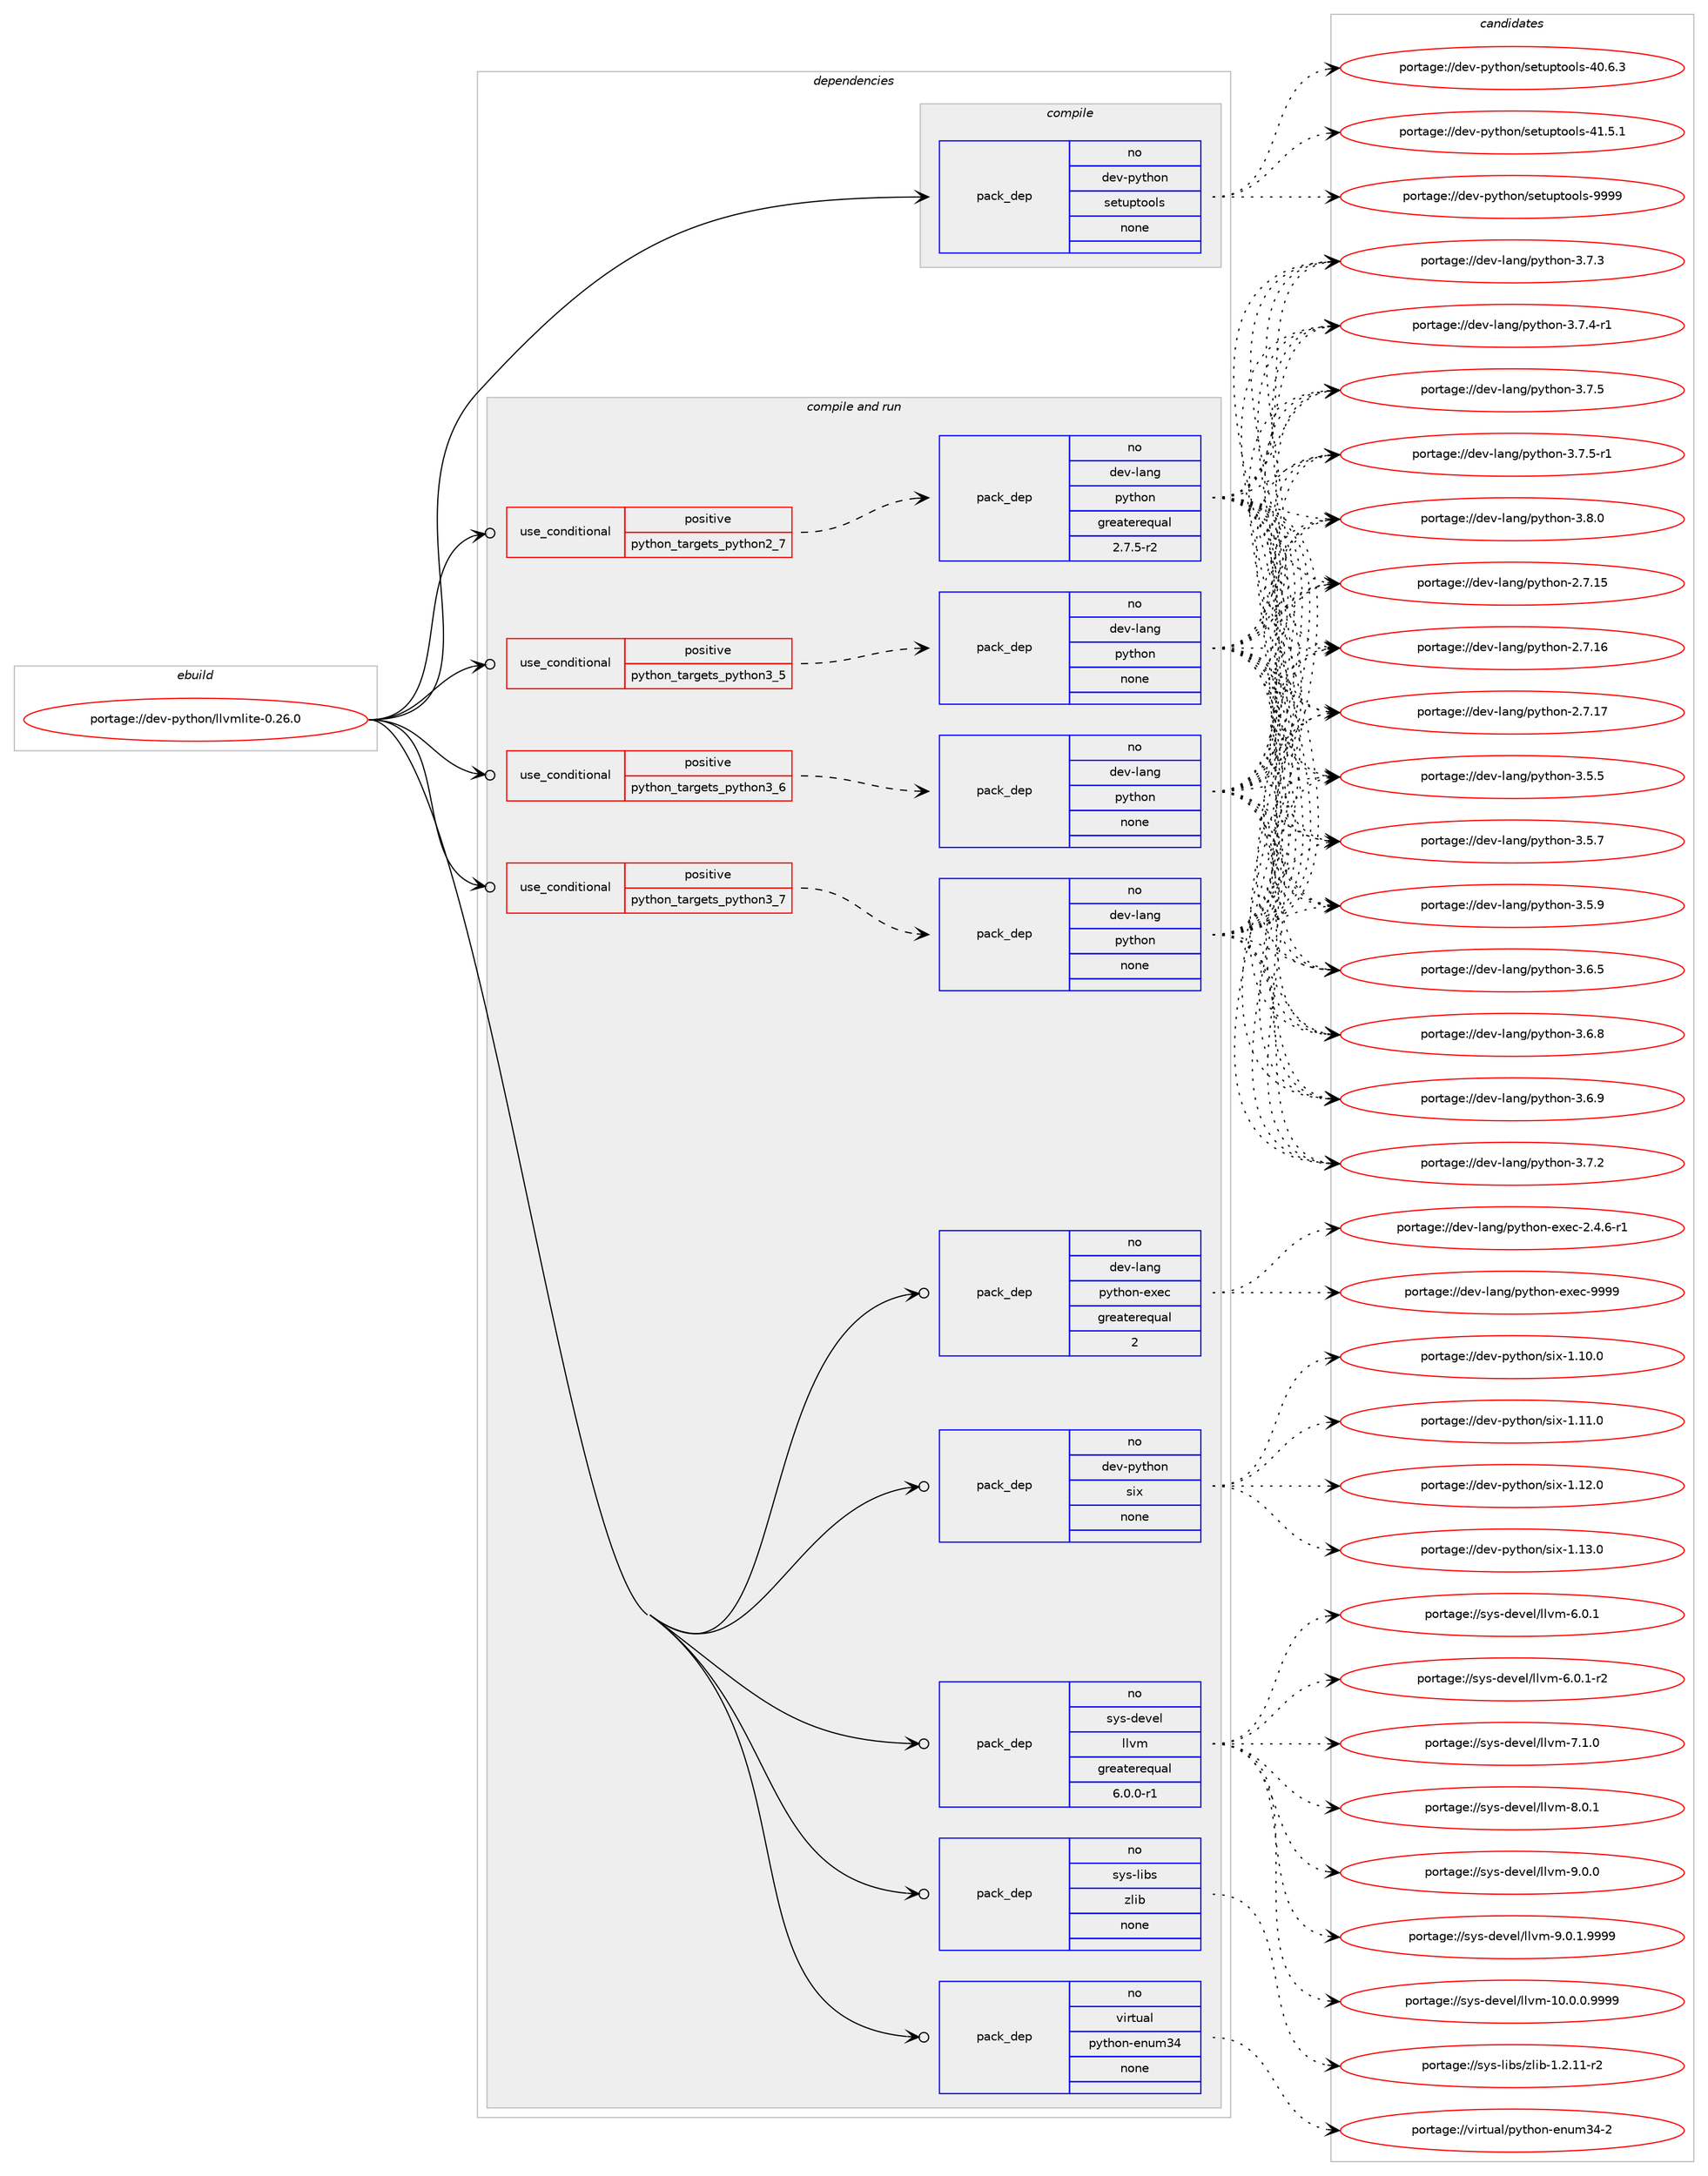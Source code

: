 digraph prolog {

# *************
# Graph options
# *************

newrank=true;
concentrate=true;
compound=true;
graph [rankdir=LR,fontname=Helvetica,fontsize=10,ranksep=1.5];#, ranksep=2.5, nodesep=0.2];
edge  [arrowhead=vee];
node  [fontname=Helvetica,fontsize=10];

# **********
# The ebuild
# **********

subgraph cluster_leftcol {
color=gray;
rank=same;
label=<<i>ebuild</i>>;
id [label="portage://dev-python/llvmlite-0.26.0", color=red, width=4, href="../dev-python/llvmlite-0.26.0.svg"];
}

# ****************
# The dependencies
# ****************

subgraph cluster_midcol {
color=gray;
label=<<i>dependencies</i>>;
subgraph cluster_compile {
fillcolor="#eeeeee";
style=filled;
label=<<i>compile</i>>;
subgraph pack113467 {
dependency148116 [label=<<TABLE BORDER="0" CELLBORDER="1" CELLSPACING="0" CELLPADDING="4" WIDTH="220"><TR><TD ROWSPAN="6" CELLPADDING="30">pack_dep</TD></TR><TR><TD WIDTH="110">no</TD></TR><TR><TD>dev-python</TD></TR><TR><TD>setuptools</TD></TR><TR><TD>none</TD></TR><TR><TD></TD></TR></TABLE>>, shape=none, color=blue];
}
id:e -> dependency148116:w [weight=20,style="solid",arrowhead="vee"];
}
subgraph cluster_compileandrun {
fillcolor="#eeeeee";
style=filled;
label=<<i>compile and run</i>>;
subgraph cond31324 {
dependency148117 [label=<<TABLE BORDER="0" CELLBORDER="1" CELLSPACING="0" CELLPADDING="4"><TR><TD ROWSPAN="3" CELLPADDING="10">use_conditional</TD></TR><TR><TD>positive</TD></TR><TR><TD>python_targets_python2_7</TD></TR></TABLE>>, shape=none, color=red];
subgraph pack113468 {
dependency148118 [label=<<TABLE BORDER="0" CELLBORDER="1" CELLSPACING="0" CELLPADDING="4" WIDTH="220"><TR><TD ROWSPAN="6" CELLPADDING="30">pack_dep</TD></TR><TR><TD WIDTH="110">no</TD></TR><TR><TD>dev-lang</TD></TR><TR><TD>python</TD></TR><TR><TD>greaterequal</TD></TR><TR><TD>2.7.5-r2</TD></TR></TABLE>>, shape=none, color=blue];
}
dependency148117:e -> dependency148118:w [weight=20,style="dashed",arrowhead="vee"];
}
id:e -> dependency148117:w [weight=20,style="solid",arrowhead="odotvee"];
subgraph cond31325 {
dependency148119 [label=<<TABLE BORDER="0" CELLBORDER="1" CELLSPACING="0" CELLPADDING="4"><TR><TD ROWSPAN="3" CELLPADDING="10">use_conditional</TD></TR><TR><TD>positive</TD></TR><TR><TD>python_targets_python3_5</TD></TR></TABLE>>, shape=none, color=red];
subgraph pack113469 {
dependency148120 [label=<<TABLE BORDER="0" CELLBORDER="1" CELLSPACING="0" CELLPADDING="4" WIDTH="220"><TR><TD ROWSPAN="6" CELLPADDING="30">pack_dep</TD></TR><TR><TD WIDTH="110">no</TD></TR><TR><TD>dev-lang</TD></TR><TR><TD>python</TD></TR><TR><TD>none</TD></TR><TR><TD></TD></TR></TABLE>>, shape=none, color=blue];
}
dependency148119:e -> dependency148120:w [weight=20,style="dashed",arrowhead="vee"];
}
id:e -> dependency148119:w [weight=20,style="solid",arrowhead="odotvee"];
subgraph cond31326 {
dependency148121 [label=<<TABLE BORDER="0" CELLBORDER="1" CELLSPACING="0" CELLPADDING="4"><TR><TD ROWSPAN="3" CELLPADDING="10">use_conditional</TD></TR><TR><TD>positive</TD></TR><TR><TD>python_targets_python3_6</TD></TR></TABLE>>, shape=none, color=red];
subgraph pack113470 {
dependency148122 [label=<<TABLE BORDER="0" CELLBORDER="1" CELLSPACING="0" CELLPADDING="4" WIDTH="220"><TR><TD ROWSPAN="6" CELLPADDING="30">pack_dep</TD></TR><TR><TD WIDTH="110">no</TD></TR><TR><TD>dev-lang</TD></TR><TR><TD>python</TD></TR><TR><TD>none</TD></TR><TR><TD></TD></TR></TABLE>>, shape=none, color=blue];
}
dependency148121:e -> dependency148122:w [weight=20,style="dashed",arrowhead="vee"];
}
id:e -> dependency148121:w [weight=20,style="solid",arrowhead="odotvee"];
subgraph cond31327 {
dependency148123 [label=<<TABLE BORDER="0" CELLBORDER="1" CELLSPACING="0" CELLPADDING="4"><TR><TD ROWSPAN="3" CELLPADDING="10">use_conditional</TD></TR><TR><TD>positive</TD></TR><TR><TD>python_targets_python3_7</TD></TR></TABLE>>, shape=none, color=red];
subgraph pack113471 {
dependency148124 [label=<<TABLE BORDER="0" CELLBORDER="1" CELLSPACING="0" CELLPADDING="4" WIDTH="220"><TR><TD ROWSPAN="6" CELLPADDING="30">pack_dep</TD></TR><TR><TD WIDTH="110">no</TD></TR><TR><TD>dev-lang</TD></TR><TR><TD>python</TD></TR><TR><TD>none</TD></TR><TR><TD></TD></TR></TABLE>>, shape=none, color=blue];
}
dependency148123:e -> dependency148124:w [weight=20,style="dashed",arrowhead="vee"];
}
id:e -> dependency148123:w [weight=20,style="solid",arrowhead="odotvee"];
subgraph pack113472 {
dependency148125 [label=<<TABLE BORDER="0" CELLBORDER="1" CELLSPACING="0" CELLPADDING="4" WIDTH="220"><TR><TD ROWSPAN="6" CELLPADDING="30">pack_dep</TD></TR><TR><TD WIDTH="110">no</TD></TR><TR><TD>dev-lang</TD></TR><TR><TD>python-exec</TD></TR><TR><TD>greaterequal</TD></TR><TR><TD>2</TD></TR></TABLE>>, shape=none, color=blue];
}
id:e -> dependency148125:w [weight=20,style="solid",arrowhead="odotvee"];
subgraph pack113473 {
dependency148126 [label=<<TABLE BORDER="0" CELLBORDER="1" CELLSPACING="0" CELLPADDING="4" WIDTH="220"><TR><TD ROWSPAN="6" CELLPADDING="30">pack_dep</TD></TR><TR><TD WIDTH="110">no</TD></TR><TR><TD>dev-python</TD></TR><TR><TD>six</TD></TR><TR><TD>none</TD></TR><TR><TD></TD></TR></TABLE>>, shape=none, color=blue];
}
id:e -> dependency148126:w [weight=20,style="solid",arrowhead="odotvee"];
subgraph pack113474 {
dependency148127 [label=<<TABLE BORDER="0" CELLBORDER="1" CELLSPACING="0" CELLPADDING="4" WIDTH="220"><TR><TD ROWSPAN="6" CELLPADDING="30">pack_dep</TD></TR><TR><TD WIDTH="110">no</TD></TR><TR><TD>sys-devel</TD></TR><TR><TD>llvm</TD></TR><TR><TD>greaterequal</TD></TR><TR><TD>6.0.0-r1</TD></TR></TABLE>>, shape=none, color=blue];
}
id:e -> dependency148127:w [weight=20,style="solid",arrowhead="odotvee"];
subgraph pack113475 {
dependency148128 [label=<<TABLE BORDER="0" CELLBORDER="1" CELLSPACING="0" CELLPADDING="4" WIDTH="220"><TR><TD ROWSPAN="6" CELLPADDING="30">pack_dep</TD></TR><TR><TD WIDTH="110">no</TD></TR><TR><TD>sys-libs</TD></TR><TR><TD>zlib</TD></TR><TR><TD>none</TD></TR><TR><TD></TD></TR></TABLE>>, shape=none, color=blue];
}
id:e -> dependency148128:w [weight=20,style="solid",arrowhead="odotvee"];
subgraph pack113476 {
dependency148129 [label=<<TABLE BORDER="0" CELLBORDER="1" CELLSPACING="0" CELLPADDING="4" WIDTH="220"><TR><TD ROWSPAN="6" CELLPADDING="30">pack_dep</TD></TR><TR><TD WIDTH="110">no</TD></TR><TR><TD>virtual</TD></TR><TR><TD>python-enum34</TD></TR><TR><TD>none</TD></TR><TR><TD></TD></TR></TABLE>>, shape=none, color=blue];
}
id:e -> dependency148129:w [weight=20,style="solid",arrowhead="odotvee"];
}
subgraph cluster_run {
fillcolor="#eeeeee";
style=filled;
label=<<i>run</i>>;
}
}

# **************
# The candidates
# **************

subgraph cluster_choices {
rank=same;
color=gray;
label=<<i>candidates</i>>;

subgraph choice113467 {
color=black;
nodesep=1;
choiceportage100101118451121211161041111104711510111611711211611111110811545524846544651 [label="portage://dev-python/setuptools-40.6.3", color=red, width=4,href="../dev-python/setuptools-40.6.3.svg"];
choiceportage100101118451121211161041111104711510111611711211611111110811545524946534649 [label="portage://dev-python/setuptools-41.5.1", color=red, width=4,href="../dev-python/setuptools-41.5.1.svg"];
choiceportage10010111845112121116104111110471151011161171121161111111081154557575757 [label="portage://dev-python/setuptools-9999", color=red, width=4,href="../dev-python/setuptools-9999.svg"];
dependency148116:e -> choiceportage100101118451121211161041111104711510111611711211611111110811545524846544651:w [style=dotted,weight="100"];
dependency148116:e -> choiceportage100101118451121211161041111104711510111611711211611111110811545524946534649:w [style=dotted,weight="100"];
dependency148116:e -> choiceportage10010111845112121116104111110471151011161171121161111111081154557575757:w [style=dotted,weight="100"];
}
subgraph choice113468 {
color=black;
nodesep=1;
choiceportage10010111845108971101034711212111610411111045504655464953 [label="portage://dev-lang/python-2.7.15", color=red, width=4,href="../dev-lang/python-2.7.15.svg"];
choiceportage10010111845108971101034711212111610411111045504655464954 [label="portage://dev-lang/python-2.7.16", color=red, width=4,href="../dev-lang/python-2.7.16.svg"];
choiceportage10010111845108971101034711212111610411111045504655464955 [label="portage://dev-lang/python-2.7.17", color=red, width=4,href="../dev-lang/python-2.7.17.svg"];
choiceportage100101118451089711010347112121116104111110455146534653 [label="portage://dev-lang/python-3.5.5", color=red, width=4,href="../dev-lang/python-3.5.5.svg"];
choiceportage100101118451089711010347112121116104111110455146534655 [label="portage://dev-lang/python-3.5.7", color=red, width=4,href="../dev-lang/python-3.5.7.svg"];
choiceportage100101118451089711010347112121116104111110455146534657 [label="portage://dev-lang/python-3.5.9", color=red, width=4,href="../dev-lang/python-3.5.9.svg"];
choiceportage100101118451089711010347112121116104111110455146544653 [label="portage://dev-lang/python-3.6.5", color=red, width=4,href="../dev-lang/python-3.6.5.svg"];
choiceportage100101118451089711010347112121116104111110455146544656 [label="portage://dev-lang/python-3.6.8", color=red, width=4,href="../dev-lang/python-3.6.8.svg"];
choiceportage100101118451089711010347112121116104111110455146544657 [label="portage://dev-lang/python-3.6.9", color=red, width=4,href="../dev-lang/python-3.6.9.svg"];
choiceportage100101118451089711010347112121116104111110455146554650 [label="portage://dev-lang/python-3.7.2", color=red, width=4,href="../dev-lang/python-3.7.2.svg"];
choiceportage100101118451089711010347112121116104111110455146554651 [label="portage://dev-lang/python-3.7.3", color=red, width=4,href="../dev-lang/python-3.7.3.svg"];
choiceportage1001011184510897110103471121211161041111104551465546524511449 [label="portage://dev-lang/python-3.7.4-r1", color=red, width=4,href="../dev-lang/python-3.7.4-r1.svg"];
choiceportage100101118451089711010347112121116104111110455146554653 [label="portage://dev-lang/python-3.7.5", color=red, width=4,href="../dev-lang/python-3.7.5.svg"];
choiceportage1001011184510897110103471121211161041111104551465546534511449 [label="portage://dev-lang/python-3.7.5-r1", color=red, width=4,href="../dev-lang/python-3.7.5-r1.svg"];
choiceportage100101118451089711010347112121116104111110455146564648 [label="portage://dev-lang/python-3.8.0", color=red, width=4,href="../dev-lang/python-3.8.0.svg"];
dependency148118:e -> choiceportage10010111845108971101034711212111610411111045504655464953:w [style=dotted,weight="100"];
dependency148118:e -> choiceportage10010111845108971101034711212111610411111045504655464954:w [style=dotted,weight="100"];
dependency148118:e -> choiceportage10010111845108971101034711212111610411111045504655464955:w [style=dotted,weight="100"];
dependency148118:e -> choiceportage100101118451089711010347112121116104111110455146534653:w [style=dotted,weight="100"];
dependency148118:e -> choiceportage100101118451089711010347112121116104111110455146534655:w [style=dotted,weight="100"];
dependency148118:e -> choiceportage100101118451089711010347112121116104111110455146534657:w [style=dotted,weight="100"];
dependency148118:e -> choiceportage100101118451089711010347112121116104111110455146544653:w [style=dotted,weight="100"];
dependency148118:e -> choiceportage100101118451089711010347112121116104111110455146544656:w [style=dotted,weight="100"];
dependency148118:e -> choiceportage100101118451089711010347112121116104111110455146544657:w [style=dotted,weight="100"];
dependency148118:e -> choiceportage100101118451089711010347112121116104111110455146554650:w [style=dotted,weight="100"];
dependency148118:e -> choiceportage100101118451089711010347112121116104111110455146554651:w [style=dotted,weight="100"];
dependency148118:e -> choiceportage1001011184510897110103471121211161041111104551465546524511449:w [style=dotted,weight="100"];
dependency148118:e -> choiceportage100101118451089711010347112121116104111110455146554653:w [style=dotted,weight="100"];
dependency148118:e -> choiceportage1001011184510897110103471121211161041111104551465546534511449:w [style=dotted,weight="100"];
dependency148118:e -> choiceportage100101118451089711010347112121116104111110455146564648:w [style=dotted,weight="100"];
}
subgraph choice113469 {
color=black;
nodesep=1;
choiceportage10010111845108971101034711212111610411111045504655464953 [label="portage://dev-lang/python-2.7.15", color=red, width=4,href="../dev-lang/python-2.7.15.svg"];
choiceportage10010111845108971101034711212111610411111045504655464954 [label="portage://dev-lang/python-2.7.16", color=red, width=4,href="../dev-lang/python-2.7.16.svg"];
choiceportage10010111845108971101034711212111610411111045504655464955 [label="portage://dev-lang/python-2.7.17", color=red, width=4,href="../dev-lang/python-2.7.17.svg"];
choiceportage100101118451089711010347112121116104111110455146534653 [label="portage://dev-lang/python-3.5.5", color=red, width=4,href="../dev-lang/python-3.5.5.svg"];
choiceportage100101118451089711010347112121116104111110455146534655 [label="portage://dev-lang/python-3.5.7", color=red, width=4,href="../dev-lang/python-3.5.7.svg"];
choiceportage100101118451089711010347112121116104111110455146534657 [label="portage://dev-lang/python-3.5.9", color=red, width=4,href="../dev-lang/python-3.5.9.svg"];
choiceportage100101118451089711010347112121116104111110455146544653 [label="portage://dev-lang/python-3.6.5", color=red, width=4,href="../dev-lang/python-3.6.5.svg"];
choiceportage100101118451089711010347112121116104111110455146544656 [label="portage://dev-lang/python-3.6.8", color=red, width=4,href="../dev-lang/python-3.6.8.svg"];
choiceportage100101118451089711010347112121116104111110455146544657 [label="portage://dev-lang/python-3.6.9", color=red, width=4,href="../dev-lang/python-3.6.9.svg"];
choiceportage100101118451089711010347112121116104111110455146554650 [label="portage://dev-lang/python-3.7.2", color=red, width=4,href="../dev-lang/python-3.7.2.svg"];
choiceportage100101118451089711010347112121116104111110455146554651 [label="portage://dev-lang/python-3.7.3", color=red, width=4,href="../dev-lang/python-3.7.3.svg"];
choiceportage1001011184510897110103471121211161041111104551465546524511449 [label="portage://dev-lang/python-3.7.4-r1", color=red, width=4,href="../dev-lang/python-3.7.4-r1.svg"];
choiceportage100101118451089711010347112121116104111110455146554653 [label="portage://dev-lang/python-3.7.5", color=red, width=4,href="../dev-lang/python-3.7.5.svg"];
choiceportage1001011184510897110103471121211161041111104551465546534511449 [label="portage://dev-lang/python-3.7.5-r1", color=red, width=4,href="../dev-lang/python-3.7.5-r1.svg"];
choiceportage100101118451089711010347112121116104111110455146564648 [label="portage://dev-lang/python-3.8.0", color=red, width=4,href="../dev-lang/python-3.8.0.svg"];
dependency148120:e -> choiceportage10010111845108971101034711212111610411111045504655464953:w [style=dotted,weight="100"];
dependency148120:e -> choiceportage10010111845108971101034711212111610411111045504655464954:w [style=dotted,weight="100"];
dependency148120:e -> choiceportage10010111845108971101034711212111610411111045504655464955:w [style=dotted,weight="100"];
dependency148120:e -> choiceportage100101118451089711010347112121116104111110455146534653:w [style=dotted,weight="100"];
dependency148120:e -> choiceportage100101118451089711010347112121116104111110455146534655:w [style=dotted,weight="100"];
dependency148120:e -> choiceportage100101118451089711010347112121116104111110455146534657:w [style=dotted,weight="100"];
dependency148120:e -> choiceportage100101118451089711010347112121116104111110455146544653:w [style=dotted,weight="100"];
dependency148120:e -> choiceportage100101118451089711010347112121116104111110455146544656:w [style=dotted,weight="100"];
dependency148120:e -> choiceportage100101118451089711010347112121116104111110455146544657:w [style=dotted,weight="100"];
dependency148120:e -> choiceportage100101118451089711010347112121116104111110455146554650:w [style=dotted,weight="100"];
dependency148120:e -> choiceportage100101118451089711010347112121116104111110455146554651:w [style=dotted,weight="100"];
dependency148120:e -> choiceportage1001011184510897110103471121211161041111104551465546524511449:w [style=dotted,weight="100"];
dependency148120:e -> choiceportage100101118451089711010347112121116104111110455146554653:w [style=dotted,weight="100"];
dependency148120:e -> choiceportage1001011184510897110103471121211161041111104551465546534511449:w [style=dotted,weight="100"];
dependency148120:e -> choiceportage100101118451089711010347112121116104111110455146564648:w [style=dotted,weight="100"];
}
subgraph choice113470 {
color=black;
nodesep=1;
choiceportage10010111845108971101034711212111610411111045504655464953 [label="portage://dev-lang/python-2.7.15", color=red, width=4,href="../dev-lang/python-2.7.15.svg"];
choiceportage10010111845108971101034711212111610411111045504655464954 [label="portage://dev-lang/python-2.7.16", color=red, width=4,href="../dev-lang/python-2.7.16.svg"];
choiceportage10010111845108971101034711212111610411111045504655464955 [label="portage://dev-lang/python-2.7.17", color=red, width=4,href="../dev-lang/python-2.7.17.svg"];
choiceportage100101118451089711010347112121116104111110455146534653 [label="portage://dev-lang/python-3.5.5", color=red, width=4,href="../dev-lang/python-3.5.5.svg"];
choiceportage100101118451089711010347112121116104111110455146534655 [label="portage://dev-lang/python-3.5.7", color=red, width=4,href="../dev-lang/python-3.5.7.svg"];
choiceportage100101118451089711010347112121116104111110455146534657 [label="portage://dev-lang/python-3.5.9", color=red, width=4,href="../dev-lang/python-3.5.9.svg"];
choiceportage100101118451089711010347112121116104111110455146544653 [label="portage://dev-lang/python-3.6.5", color=red, width=4,href="../dev-lang/python-3.6.5.svg"];
choiceportage100101118451089711010347112121116104111110455146544656 [label="portage://dev-lang/python-3.6.8", color=red, width=4,href="../dev-lang/python-3.6.8.svg"];
choiceportage100101118451089711010347112121116104111110455146544657 [label="portage://dev-lang/python-3.6.9", color=red, width=4,href="../dev-lang/python-3.6.9.svg"];
choiceportage100101118451089711010347112121116104111110455146554650 [label="portage://dev-lang/python-3.7.2", color=red, width=4,href="../dev-lang/python-3.7.2.svg"];
choiceportage100101118451089711010347112121116104111110455146554651 [label="portage://dev-lang/python-3.7.3", color=red, width=4,href="../dev-lang/python-3.7.3.svg"];
choiceportage1001011184510897110103471121211161041111104551465546524511449 [label="portage://dev-lang/python-3.7.4-r1", color=red, width=4,href="../dev-lang/python-3.7.4-r1.svg"];
choiceportage100101118451089711010347112121116104111110455146554653 [label="portage://dev-lang/python-3.7.5", color=red, width=4,href="../dev-lang/python-3.7.5.svg"];
choiceportage1001011184510897110103471121211161041111104551465546534511449 [label="portage://dev-lang/python-3.7.5-r1", color=red, width=4,href="../dev-lang/python-3.7.5-r1.svg"];
choiceportage100101118451089711010347112121116104111110455146564648 [label="portage://dev-lang/python-3.8.0", color=red, width=4,href="../dev-lang/python-3.8.0.svg"];
dependency148122:e -> choiceportage10010111845108971101034711212111610411111045504655464953:w [style=dotted,weight="100"];
dependency148122:e -> choiceportage10010111845108971101034711212111610411111045504655464954:w [style=dotted,weight="100"];
dependency148122:e -> choiceportage10010111845108971101034711212111610411111045504655464955:w [style=dotted,weight="100"];
dependency148122:e -> choiceportage100101118451089711010347112121116104111110455146534653:w [style=dotted,weight="100"];
dependency148122:e -> choiceportage100101118451089711010347112121116104111110455146534655:w [style=dotted,weight="100"];
dependency148122:e -> choiceportage100101118451089711010347112121116104111110455146534657:w [style=dotted,weight="100"];
dependency148122:e -> choiceportage100101118451089711010347112121116104111110455146544653:w [style=dotted,weight="100"];
dependency148122:e -> choiceportage100101118451089711010347112121116104111110455146544656:w [style=dotted,weight="100"];
dependency148122:e -> choiceportage100101118451089711010347112121116104111110455146544657:w [style=dotted,weight="100"];
dependency148122:e -> choiceportage100101118451089711010347112121116104111110455146554650:w [style=dotted,weight="100"];
dependency148122:e -> choiceportage100101118451089711010347112121116104111110455146554651:w [style=dotted,weight="100"];
dependency148122:e -> choiceportage1001011184510897110103471121211161041111104551465546524511449:w [style=dotted,weight="100"];
dependency148122:e -> choiceportage100101118451089711010347112121116104111110455146554653:w [style=dotted,weight="100"];
dependency148122:e -> choiceportage1001011184510897110103471121211161041111104551465546534511449:w [style=dotted,weight="100"];
dependency148122:e -> choiceportage100101118451089711010347112121116104111110455146564648:w [style=dotted,weight="100"];
}
subgraph choice113471 {
color=black;
nodesep=1;
choiceportage10010111845108971101034711212111610411111045504655464953 [label="portage://dev-lang/python-2.7.15", color=red, width=4,href="../dev-lang/python-2.7.15.svg"];
choiceportage10010111845108971101034711212111610411111045504655464954 [label="portage://dev-lang/python-2.7.16", color=red, width=4,href="../dev-lang/python-2.7.16.svg"];
choiceportage10010111845108971101034711212111610411111045504655464955 [label="portage://dev-lang/python-2.7.17", color=red, width=4,href="../dev-lang/python-2.7.17.svg"];
choiceportage100101118451089711010347112121116104111110455146534653 [label="portage://dev-lang/python-3.5.5", color=red, width=4,href="../dev-lang/python-3.5.5.svg"];
choiceportage100101118451089711010347112121116104111110455146534655 [label="portage://dev-lang/python-3.5.7", color=red, width=4,href="../dev-lang/python-3.5.7.svg"];
choiceportage100101118451089711010347112121116104111110455146534657 [label="portage://dev-lang/python-3.5.9", color=red, width=4,href="../dev-lang/python-3.5.9.svg"];
choiceportage100101118451089711010347112121116104111110455146544653 [label="portage://dev-lang/python-3.6.5", color=red, width=4,href="../dev-lang/python-3.6.5.svg"];
choiceportage100101118451089711010347112121116104111110455146544656 [label="portage://dev-lang/python-3.6.8", color=red, width=4,href="../dev-lang/python-3.6.8.svg"];
choiceportage100101118451089711010347112121116104111110455146544657 [label="portage://dev-lang/python-3.6.9", color=red, width=4,href="../dev-lang/python-3.6.9.svg"];
choiceportage100101118451089711010347112121116104111110455146554650 [label="portage://dev-lang/python-3.7.2", color=red, width=4,href="../dev-lang/python-3.7.2.svg"];
choiceportage100101118451089711010347112121116104111110455146554651 [label="portage://dev-lang/python-3.7.3", color=red, width=4,href="../dev-lang/python-3.7.3.svg"];
choiceportage1001011184510897110103471121211161041111104551465546524511449 [label="portage://dev-lang/python-3.7.4-r1", color=red, width=4,href="../dev-lang/python-3.7.4-r1.svg"];
choiceportage100101118451089711010347112121116104111110455146554653 [label="portage://dev-lang/python-3.7.5", color=red, width=4,href="../dev-lang/python-3.7.5.svg"];
choiceportage1001011184510897110103471121211161041111104551465546534511449 [label="portage://dev-lang/python-3.7.5-r1", color=red, width=4,href="../dev-lang/python-3.7.5-r1.svg"];
choiceportage100101118451089711010347112121116104111110455146564648 [label="portage://dev-lang/python-3.8.0", color=red, width=4,href="../dev-lang/python-3.8.0.svg"];
dependency148124:e -> choiceportage10010111845108971101034711212111610411111045504655464953:w [style=dotted,weight="100"];
dependency148124:e -> choiceportage10010111845108971101034711212111610411111045504655464954:w [style=dotted,weight="100"];
dependency148124:e -> choiceportage10010111845108971101034711212111610411111045504655464955:w [style=dotted,weight="100"];
dependency148124:e -> choiceportage100101118451089711010347112121116104111110455146534653:w [style=dotted,weight="100"];
dependency148124:e -> choiceportage100101118451089711010347112121116104111110455146534655:w [style=dotted,weight="100"];
dependency148124:e -> choiceportage100101118451089711010347112121116104111110455146534657:w [style=dotted,weight="100"];
dependency148124:e -> choiceportage100101118451089711010347112121116104111110455146544653:w [style=dotted,weight="100"];
dependency148124:e -> choiceportage100101118451089711010347112121116104111110455146544656:w [style=dotted,weight="100"];
dependency148124:e -> choiceportage100101118451089711010347112121116104111110455146544657:w [style=dotted,weight="100"];
dependency148124:e -> choiceportage100101118451089711010347112121116104111110455146554650:w [style=dotted,weight="100"];
dependency148124:e -> choiceportage100101118451089711010347112121116104111110455146554651:w [style=dotted,weight="100"];
dependency148124:e -> choiceportage1001011184510897110103471121211161041111104551465546524511449:w [style=dotted,weight="100"];
dependency148124:e -> choiceportage100101118451089711010347112121116104111110455146554653:w [style=dotted,weight="100"];
dependency148124:e -> choiceportage1001011184510897110103471121211161041111104551465546534511449:w [style=dotted,weight="100"];
dependency148124:e -> choiceportage100101118451089711010347112121116104111110455146564648:w [style=dotted,weight="100"];
}
subgraph choice113472 {
color=black;
nodesep=1;
choiceportage10010111845108971101034711212111610411111045101120101994550465246544511449 [label="portage://dev-lang/python-exec-2.4.6-r1", color=red, width=4,href="../dev-lang/python-exec-2.4.6-r1.svg"];
choiceportage10010111845108971101034711212111610411111045101120101994557575757 [label="portage://dev-lang/python-exec-9999", color=red, width=4,href="../dev-lang/python-exec-9999.svg"];
dependency148125:e -> choiceportage10010111845108971101034711212111610411111045101120101994550465246544511449:w [style=dotted,weight="100"];
dependency148125:e -> choiceportage10010111845108971101034711212111610411111045101120101994557575757:w [style=dotted,weight="100"];
}
subgraph choice113473 {
color=black;
nodesep=1;
choiceportage100101118451121211161041111104711510512045494649484648 [label="portage://dev-python/six-1.10.0", color=red, width=4,href="../dev-python/six-1.10.0.svg"];
choiceportage100101118451121211161041111104711510512045494649494648 [label="portage://dev-python/six-1.11.0", color=red, width=4,href="../dev-python/six-1.11.0.svg"];
choiceportage100101118451121211161041111104711510512045494649504648 [label="portage://dev-python/six-1.12.0", color=red, width=4,href="../dev-python/six-1.12.0.svg"];
choiceportage100101118451121211161041111104711510512045494649514648 [label="portage://dev-python/six-1.13.0", color=red, width=4,href="../dev-python/six-1.13.0.svg"];
dependency148126:e -> choiceportage100101118451121211161041111104711510512045494649484648:w [style=dotted,weight="100"];
dependency148126:e -> choiceportage100101118451121211161041111104711510512045494649494648:w [style=dotted,weight="100"];
dependency148126:e -> choiceportage100101118451121211161041111104711510512045494649504648:w [style=dotted,weight="100"];
dependency148126:e -> choiceportage100101118451121211161041111104711510512045494649514648:w [style=dotted,weight="100"];
}
subgraph choice113474 {
color=black;
nodesep=1;
choiceportage1151211154510010111810110847108108118109454948464846484657575757 [label="portage://sys-devel/llvm-10.0.0.9999", color=red, width=4,href="../sys-devel/llvm-10.0.0.9999.svg"];
choiceportage1151211154510010111810110847108108118109455446484649 [label="portage://sys-devel/llvm-6.0.1", color=red, width=4,href="../sys-devel/llvm-6.0.1.svg"];
choiceportage11512111545100101118101108471081081181094554464846494511450 [label="portage://sys-devel/llvm-6.0.1-r2", color=red, width=4,href="../sys-devel/llvm-6.0.1-r2.svg"];
choiceportage1151211154510010111810110847108108118109455546494648 [label="portage://sys-devel/llvm-7.1.0", color=red, width=4,href="../sys-devel/llvm-7.1.0.svg"];
choiceportage1151211154510010111810110847108108118109455646484649 [label="portage://sys-devel/llvm-8.0.1", color=red, width=4,href="../sys-devel/llvm-8.0.1.svg"];
choiceportage1151211154510010111810110847108108118109455746484648 [label="portage://sys-devel/llvm-9.0.0", color=red, width=4,href="../sys-devel/llvm-9.0.0.svg"];
choiceportage11512111545100101118101108471081081181094557464846494657575757 [label="portage://sys-devel/llvm-9.0.1.9999", color=red, width=4,href="../sys-devel/llvm-9.0.1.9999.svg"];
dependency148127:e -> choiceportage1151211154510010111810110847108108118109454948464846484657575757:w [style=dotted,weight="100"];
dependency148127:e -> choiceportage1151211154510010111810110847108108118109455446484649:w [style=dotted,weight="100"];
dependency148127:e -> choiceportage11512111545100101118101108471081081181094554464846494511450:w [style=dotted,weight="100"];
dependency148127:e -> choiceportage1151211154510010111810110847108108118109455546494648:w [style=dotted,weight="100"];
dependency148127:e -> choiceportage1151211154510010111810110847108108118109455646484649:w [style=dotted,weight="100"];
dependency148127:e -> choiceportage1151211154510010111810110847108108118109455746484648:w [style=dotted,weight="100"];
dependency148127:e -> choiceportage11512111545100101118101108471081081181094557464846494657575757:w [style=dotted,weight="100"];
}
subgraph choice113475 {
color=black;
nodesep=1;
choiceportage11512111545108105981154712210810598454946504649494511450 [label="portage://sys-libs/zlib-1.2.11-r2", color=red, width=4,href="../sys-libs/zlib-1.2.11-r2.svg"];
dependency148128:e -> choiceportage11512111545108105981154712210810598454946504649494511450:w [style=dotted,weight="100"];
}
subgraph choice113476 {
color=black;
nodesep=1;
choiceportage11810511411611797108471121211161041111104510111011710951524550 [label="portage://virtual/python-enum34-2", color=red, width=4,href="../virtual/python-enum34-2.svg"];
dependency148129:e -> choiceportage11810511411611797108471121211161041111104510111011710951524550:w [style=dotted,weight="100"];
}
}

}
